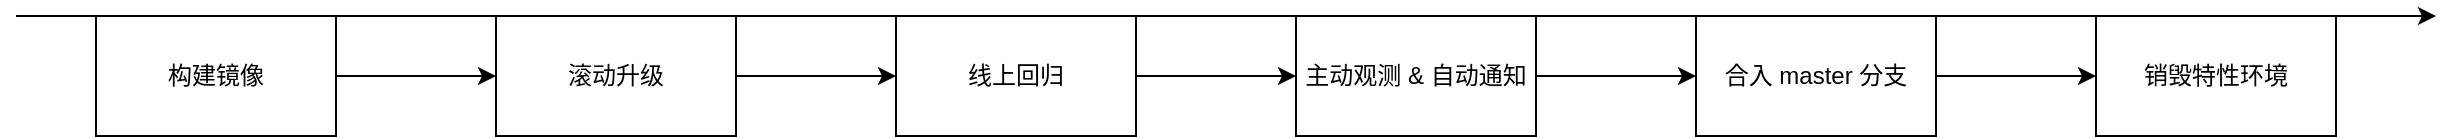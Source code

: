 <mxfile version="20.8.13" type="github">
  <diagram name="第 1 页" id="8uHwBGPxm-JnIIAA2t4t">
    <mxGraphModel dx="1647" dy="799" grid="1" gridSize="10" guides="1" tooltips="1" connect="1" arrows="1" fold="1" page="1" pageScale="1" pageWidth="827" pageHeight="1169" math="0" shadow="0">
      <root>
        <mxCell id="0" />
        <mxCell id="1" parent="0" />
        <mxCell id="Vogl2EOYGTnIDktlsm-0-1" value="" style="endArrow=classic;html=1;rounded=0;" edge="1" parent="1">
          <mxGeometry width="50" height="50" relative="1" as="geometry">
            <mxPoint x="160" y="110" as="sourcePoint" />
            <mxPoint x="1370" y="110" as="targetPoint" />
          </mxGeometry>
        </mxCell>
        <mxCell id="Vogl2EOYGTnIDktlsm-0-15" style="edgeStyle=orthogonalEdgeStyle;rounded=0;orthogonalLoop=1;jettySize=auto;html=1;entryX=0;entryY=0.5;entryDx=0;entryDy=0;" edge="1" parent="1" source="Vogl2EOYGTnIDktlsm-0-16" target="Vogl2EOYGTnIDktlsm-0-20">
          <mxGeometry relative="1" as="geometry" />
        </mxCell>
        <mxCell id="Vogl2EOYGTnIDktlsm-0-16" value="构建镜像" style="rounded=0;whiteSpace=wrap;html=1;" vertex="1" parent="1">
          <mxGeometry x="200" y="110" width="120" height="60" as="geometry" />
        </mxCell>
        <mxCell id="Vogl2EOYGTnIDktlsm-0-19" value="" style="edgeStyle=orthogonalEdgeStyle;rounded=0;orthogonalLoop=1;jettySize=auto;html=1;" edge="1" parent="1" source="Vogl2EOYGTnIDktlsm-0-20" target="Vogl2EOYGTnIDktlsm-0-22">
          <mxGeometry relative="1" as="geometry" />
        </mxCell>
        <mxCell id="Vogl2EOYGTnIDktlsm-0-20" value="滚动升级" style="rounded=0;whiteSpace=wrap;html=1;" vertex="1" parent="1">
          <mxGeometry x="400" y="110" width="120" height="60" as="geometry" />
        </mxCell>
        <mxCell id="Vogl2EOYGTnIDktlsm-0-27" style="edgeStyle=orthogonalEdgeStyle;rounded=0;orthogonalLoop=1;jettySize=auto;html=1;entryX=0;entryY=0.5;entryDx=0;entryDy=0;" edge="1" parent="1" source="Vogl2EOYGTnIDktlsm-0-22" target="Vogl2EOYGTnIDktlsm-0-26">
          <mxGeometry relative="1" as="geometry" />
        </mxCell>
        <mxCell id="Vogl2EOYGTnIDktlsm-0-22" value="线上回归" style="rounded=0;whiteSpace=wrap;html=1;" vertex="1" parent="1">
          <mxGeometry x="600" y="110" width="120" height="60" as="geometry" />
        </mxCell>
        <mxCell id="Vogl2EOYGTnIDktlsm-0-25" value="" style="edgeStyle=orthogonalEdgeStyle;rounded=0;orthogonalLoop=1;jettySize=auto;html=1;" edge="1" parent="1" source="Vogl2EOYGTnIDktlsm-0-23" target="Vogl2EOYGTnIDktlsm-0-24">
          <mxGeometry relative="1" as="geometry" />
        </mxCell>
        <mxCell id="Vogl2EOYGTnIDktlsm-0-23" value="合入 master 分支" style="rounded=0;whiteSpace=wrap;html=1;" vertex="1" parent="1">
          <mxGeometry x="1000" y="110" width="120" height="60" as="geometry" />
        </mxCell>
        <mxCell id="Vogl2EOYGTnIDktlsm-0-24" value="销毁特性环境" style="rounded=0;whiteSpace=wrap;html=1;" vertex="1" parent="1">
          <mxGeometry x="1200" y="110" width="120" height="60" as="geometry" />
        </mxCell>
        <mxCell id="Vogl2EOYGTnIDktlsm-0-28" value="" style="edgeStyle=orthogonalEdgeStyle;rounded=0;orthogonalLoop=1;jettySize=auto;html=1;" edge="1" parent="1" source="Vogl2EOYGTnIDktlsm-0-26" target="Vogl2EOYGTnIDktlsm-0-23">
          <mxGeometry relative="1" as="geometry" />
        </mxCell>
        <mxCell id="Vogl2EOYGTnIDktlsm-0-26" value="主动观测 &amp;amp; 自动通知" style="rounded=0;whiteSpace=wrap;html=1;" vertex="1" parent="1">
          <mxGeometry x="800" y="110" width="120" height="60" as="geometry" />
        </mxCell>
      </root>
    </mxGraphModel>
  </diagram>
</mxfile>
